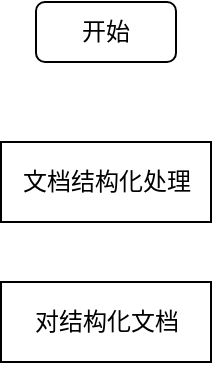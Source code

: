 <mxfile version="24.6.0" type="github">
  <diagram name="第 1 页" id="oBcTDAW4pHkjtFFDSPgj">
    <mxGraphModel dx="1050" dy="557" grid="1" gridSize="10" guides="1" tooltips="1" connect="1" arrows="1" fold="1" page="1" pageScale="1" pageWidth="827" pageHeight="1169" math="0" shadow="0">
      <root>
        <mxCell id="0" />
        <mxCell id="1" parent="0" />
        <mxCell id="lkDawI4MRN-JRugf49g6-1" value="开始" style="rounded=1;whiteSpace=wrap;html=1;" vertex="1" parent="1">
          <mxGeometry x="200" y="90" width="70" height="30" as="geometry" />
        </mxCell>
        <mxCell id="lkDawI4MRN-JRugf49g6-2" value="文档结构化处理" style="rounded=0;whiteSpace=wrap;html=1;" vertex="1" parent="1">
          <mxGeometry x="182.5" y="160" width="105" height="40" as="geometry" />
        </mxCell>
        <mxCell id="lkDawI4MRN-JRugf49g6-4" value="对结构化文档" style="rounded=0;whiteSpace=wrap;html=1;" vertex="1" parent="1">
          <mxGeometry x="182.5" y="230" width="105" height="40" as="geometry" />
        </mxCell>
      </root>
    </mxGraphModel>
  </diagram>
</mxfile>
